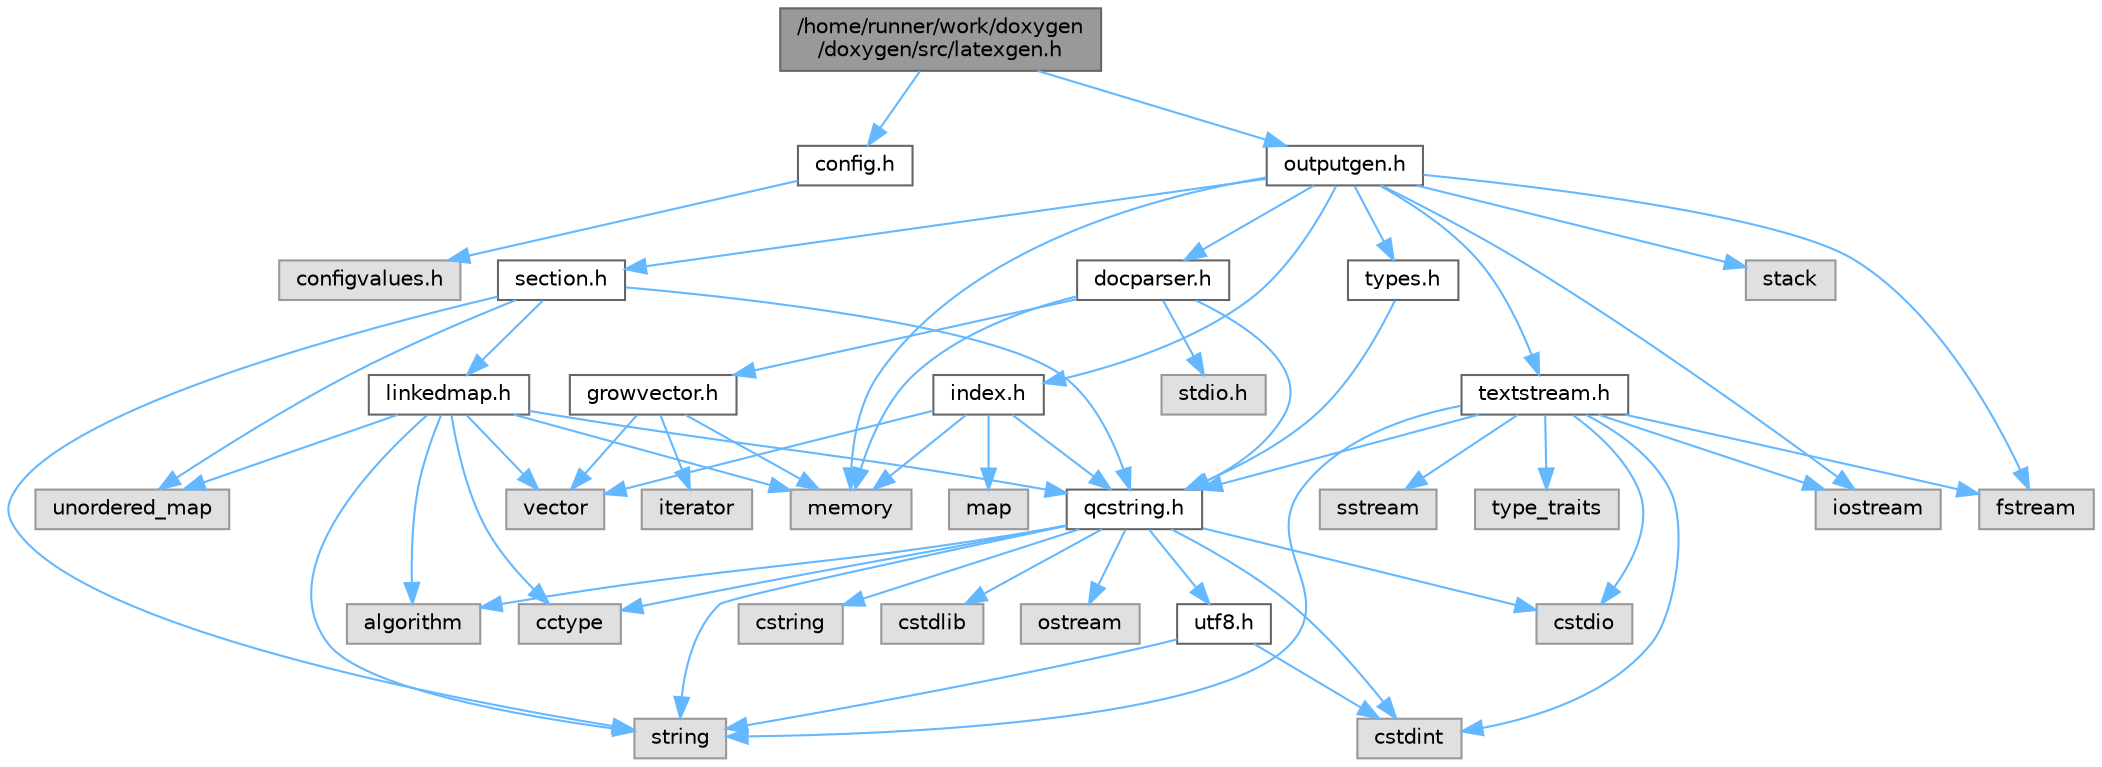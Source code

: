 digraph "/home/runner/work/doxygen/doxygen/src/latexgen.h"
{
 // INTERACTIVE_SVG=YES
 // LATEX_PDF_SIZE
  bgcolor="transparent";
  edge [fontname=Helvetica,fontsize=10,labelfontname=Helvetica,labelfontsize=10];
  node [fontname=Helvetica,fontsize=10,shape=box,height=0.2,width=0.4];
  Node1 [id="Node000001",label="/home/runner/work/doxygen\l/doxygen/src/latexgen.h",height=0.2,width=0.4,color="gray40", fillcolor="grey60", style="filled", fontcolor="black",tooltip=" "];
  Node1 -> Node2 [id="edge1_Node000001_Node000002",color="steelblue1",style="solid",tooltip=" "];
  Node2 [id="Node000002",label="config.h",height=0.2,width=0.4,color="grey40", fillcolor="white", style="filled",URL="$db/d16/config_8h.html",tooltip=" "];
  Node2 -> Node3 [id="edge2_Node000002_Node000003",color="steelblue1",style="solid",tooltip=" "];
  Node3 [id="Node000003",label="configvalues.h",height=0.2,width=0.4,color="grey60", fillcolor="#E0E0E0", style="filled",tooltip=" "];
  Node1 -> Node4 [id="edge3_Node000001_Node000004",color="steelblue1",style="solid",tooltip=" "];
  Node4 [id="Node000004",label="outputgen.h",height=0.2,width=0.4,color="grey40", fillcolor="white", style="filled",URL="$df/d06/outputgen_8h.html",tooltip=" "];
  Node4 -> Node5 [id="edge4_Node000004_Node000005",color="steelblue1",style="solid",tooltip=" "];
  Node5 [id="Node000005",label="memory",height=0.2,width=0.4,color="grey60", fillcolor="#E0E0E0", style="filled",tooltip=" "];
  Node4 -> Node6 [id="edge5_Node000004_Node000006",color="steelblue1",style="solid",tooltip=" "];
  Node6 [id="Node000006",label="stack",height=0.2,width=0.4,color="grey60", fillcolor="#E0E0E0", style="filled",tooltip=" "];
  Node4 -> Node7 [id="edge6_Node000004_Node000007",color="steelblue1",style="solid",tooltip=" "];
  Node7 [id="Node000007",label="iostream",height=0.2,width=0.4,color="grey60", fillcolor="#E0E0E0", style="filled",tooltip=" "];
  Node4 -> Node8 [id="edge7_Node000004_Node000008",color="steelblue1",style="solid",tooltip=" "];
  Node8 [id="Node000008",label="fstream",height=0.2,width=0.4,color="grey60", fillcolor="#E0E0E0", style="filled",tooltip=" "];
  Node4 -> Node9 [id="edge8_Node000004_Node000009",color="steelblue1",style="solid",tooltip=" "];
  Node9 [id="Node000009",label="types.h",height=0.2,width=0.4,color="grey40", fillcolor="white", style="filled",URL="$d9/d49/types_8h.html",tooltip="This file contains a number of basic enums and types."];
  Node9 -> Node10 [id="edge9_Node000009_Node000010",color="steelblue1",style="solid",tooltip=" "];
  Node10 [id="Node000010",label="qcstring.h",height=0.2,width=0.4,color="grey40", fillcolor="white", style="filled",URL="$d7/d5c/qcstring_8h.html",tooltip=" "];
  Node10 -> Node11 [id="edge10_Node000010_Node000011",color="steelblue1",style="solid",tooltip=" "];
  Node11 [id="Node000011",label="string",height=0.2,width=0.4,color="grey60", fillcolor="#E0E0E0", style="filled",tooltip=" "];
  Node10 -> Node12 [id="edge11_Node000010_Node000012",color="steelblue1",style="solid",tooltip=" "];
  Node12 [id="Node000012",label="algorithm",height=0.2,width=0.4,color="grey60", fillcolor="#E0E0E0", style="filled",tooltip=" "];
  Node10 -> Node13 [id="edge12_Node000010_Node000013",color="steelblue1",style="solid",tooltip=" "];
  Node13 [id="Node000013",label="cctype",height=0.2,width=0.4,color="grey60", fillcolor="#E0E0E0", style="filled",tooltip=" "];
  Node10 -> Node14 [id="edge13_Node000010_Node000014",color="steelblue1",style="solid",tooltip=" "];
  Node14 [id="Node000014",label="cstring",height=0.2,width=0.4,color="grey60", fillcolor="#E0E0E0", style="filled",tooltip=" "];
  Node10 -> Node15 [id="edge14_Node000010_Node000015",color="steelblue1",style="solid",tooltip=" "];
  Node15 [id="Node000015",label="cstdio",height=0.2,width=0.4,color="grey60", fillcolor="#E0E0E0", style="filled",tooltip=" "];
  Node10 -> Node16 [id="edge15_Node000010_Node000016",color="steelblue1",style="solid",tooltip=" "];
  Node16 [id="Node000016",label="cstdlib",height=0.2,width=0.4,color="grey60", fillcolor="#E0E0E0", style="filled",tooltip=" "];
  Node10 -> Node17 [id="edge16_Node000010_Node000017",color="steelblue1",style="solid",tooltip=" "];
  Node17 [id="Node000017",label="cstdint",height=0.2,width=0.4,color="grey60", fillcolor="#E0E0E0", style="filled",tooltip=" "];
  Node10 -> Node18 [id="edge17_Node000010_Node000018",color="steelblue1",style="solid",tooltip=" "];
  Node18 [id="Node000018",label="ostream",height=0.2,width=0.4,color="grey60", fillcolor="#E0E0E0", style="filled",tooltip=" "];
  Node10 -> Node19 [id="edge18_Node000010_Node000019",color="steelblue1",style="solid",tooltip=" "];
  Node19 [id="Node000019",label="utf8.h",height=0.2,width=0.4,color="grey40", fillcolor="white", style="filled",URL="$db/d7c/utf8_8h.html",tooltip="Various UTF8 related helper functions."];
  Node19 -> Node17 [id="edge19_Node000019_Node000017",color="steelblue1",style="solid",tooltip=" "];
  Node19 -> Node11 [id="edge20_Node000019_Node000011",color="steelblue1",style="solid",tooltip=" "];
  Node4 -> Node20 [id="edge21_Node000004_Node000020",color="steelblue1",style="solid",tooltip=" "];
  Node20 [id="Node000020",label="index.h",height=0.2,width=0.4,color="grey40", fillcolor="white", style="filled",URL="$d1/db5/index_8h.html",tooltip=" "];
  Node20 -> Node5 [id="edge22_Node000020_Node000005",color="steelblue1",style="solid",tooltip=" "];
  Node20 -> Node21 [id="edge23_Node000020_Node000021",color="steelblue1",style="solid",tooltip=" "];
  Node21 [id="Node000021",label="vector",height=0.2,width=0.4,color="grey60", fillcolor="#E0E0E0", style="filled",tooltip=" "];
  Node20 -> Node22 [id="edge24_Node000020_Node000022",color="steelblue1",style="solid",tooltip=" "];
  Node22 [id="Node000022",label="map",height=0.2,width=0.4,color="grey60", fillcolor="#E0E0E0", style="filled",tooltip=" "];
  Node20 -> Node10 [id="edge25_Node000020_Node000010",color="steelblue1",style="solid",tooltip=" "];
  Node4 -> Node23 [id="edge26_Node000004_Node000023",color="steelblue1",style="solid",tooltip=" "];
  Node23 [id="Node000023",label="section.h",height=0.2,width=0.4,color="grey40", fillcolor="white", style="filled",URL="$d1/d2a/section_8h.html",tooltip=" "];
  Node23 -> Node11 [id="edge27_Node000023_Node000011",color="steelblue1",style="solid",tooltip=" "];
  Node23 -> Node24 [id="edge28_Node000023_Node000024",color="steelblue1",style="solid",tooltip=" "];
  Node24 [id="Node000024",label="unordered_map",height=0.2,width=0.4,color="grey60", fillcolor="#E0E0E0", style="filled",tooltip=" "];
  Node23 -> Node10 [id="edge29_Node000023_Node000010",color="steelblue1",style="solid",tooltip=" "];
  Node23 -> Node25 [id="edge30_Node000023_Node000025",color="steelblue1",style="solid",tooltip=" "];
  Node25 [id="Node000025",label="linkedmap.h",height=0.2,width=0.4,color="grey40", fillcolor="white", style="filled",URL="$da/de1/linkedmap_8h.html",tooltip=" "];
  Node25 -> Node24 [id="edge31_Node000025_Node000024",color="steelblue1",style="solid",tooltip=" "];
  Node25 -> Node21 [id="edge32_Node000025_Node000021",color="steelblue1",style="solid",tooltip=" "];
  Node25 -> Node5 [id="edge33_Node000025_Node000005",color="steelblue1",style="solid",tooltip=" "];
  Node25 -> Node11 [id="edge34_Node000025_Node000011",color="steelblue1",style="solid",tooltip=" "];
  Node25 -> Node12 [id="edge35_Node000025_Node000012",color="steelblue1",style="solid",tooltip=" "];
  Node25 -> Node13 [id="edge36_Node000025_Node000013",color="steelblue1",style="solid",tooltip=" "];
  Node25 -> Node10 [id="edge37_Node000025_Node000010",color="steelblue1",style="solid",tooltip=" "];
  Node4 -> Node26 [id="edge38_Node000004_Node000026",color="steelblue1",style="solid",tooltip=" "];
  Node26 [id="Node000026",label="textstream.h",height=0.2,width=0.4,color="grey40", fillcolor="white", style="filled",URL="$d4/d7d/textstream_8h.html",tooltip=" "];
  Node26 -> Node11 [id="edge39_Node000026_Node000011",color="steelblue1",style="solid",tooltip=" "];
  Node26 -> Node7 [id="edge40_Node000026_Node000007",color="steelblue1",style="solid",tooltip=" "];
  Node26 -> Node27 [id="edge41_Node000026_Node000027",color="steelblue1",style="solid",tooltip=" "];
  Node27 [id="Node000027",label="sstream",height=0.2,width=0.4,color="grey60", fillcolor="#E0E0E0", style="filled",tooltip=" "];
  Node26 -> Node17 [id="edge42_Node000026_Node000017",color="steelblue1",style="solid",tooltip=" "];
  Node26 -> Node15 [id="edge43_Node000026_Node000015",color="steelblue1",style="solid",tooltip=" "];
  Node26 -> Node8 [id="edge44_Node000026_Node000008",color="steelblue1",style="solid",tooltip=" "];
  Node26 -> Node28 [id="edge45_Node000026_Node000028",color="steelblue1",style="solid",tooltip=" "];
  Node28 [id="Node000028",label="type_traits",height=0.2,width=0.4,color="grey60", fillcolor="#E0E0E0", style="filled",tooltip=" "];
  Node26 -> Node10 [id="edge46_Node000026_Node000010",color="steelblue1",style="solid",tooltip=" "];
  Node4 -> Node29 [id="edge47_Node000004_Node000029",color="steelblue1",style="solid",tooltip=" "];
  Node29 [id="Node000029",label="docparser.h",height=0.2,width=0.4,color="grey40", fillcolor="white", style="filled",URL="$de/d9c/docparser_8h.html",tooltip=" "];
  Node29 -> Node30 [id="edge48_Node000029_Node000030",color="steelblue1",style="solid",tooltip=" "];
  Node30 [id="Node000030",label="stdio.h",height=0.2,width=0.4,color="grey60", fillcolor="#E0E0E0", style="filled",tooltip=" "];
  Node29 -> Node5 [id="edge49_Node000029_Node000005",color="steelblue1",style="solid",tooltip=" "];
  Node29 -> Node10 [id="edge50_Node000029_Node000010",color="steelblue1",style="solid",tooltip=" "];
  Node29 -> Node31 [id="edge51_Node000029_Node000031",color="steelblue1",style="solid",tooltip=" "];
  Node31 [id="Node000031",label="growvector.h",height=0.2,width=0.4,color="grey40", fillcolor="white", style="filled",URL="$d7/d50/growvector_8h.html",tooltip=" "];
  Node31 -> Node21 [id="edge52_Node000031_Node000021",color="steelblue1",style="solid",tooltip=" "];
  Node31 -> Node5 [id="edge53_Node000031_Node000005",color="steelblue1",style="solid",tooltip=" "];
  Node31 -> Node32 [id="edge54_Node000031_Node000032",color="steelblue1",style="solid",tooltip=" "];
  Node32 [id="Node000032",label="iterator",height=0.2,width=0.4,color="grey60", fillcolor="#E0E0E0", style="filled",tooltip=" "];
}
